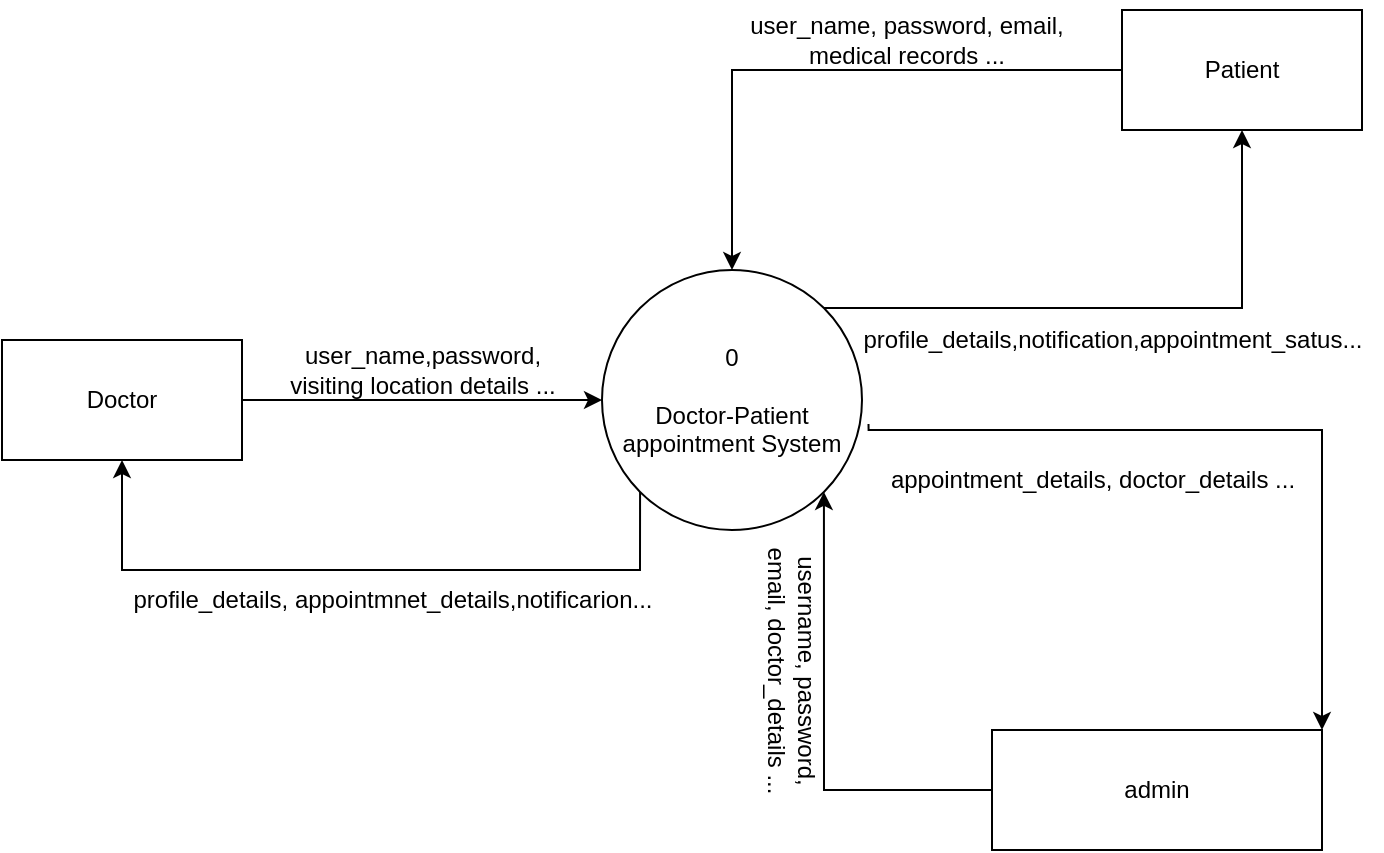 <mxfile version="21.3.7" type="device">
  <diagram name="Page-1" id="8x29HzSiTlGw1b5j0dAZ">
    <mxGraphModel dx="1290" dy="577" grid="1" gridSize="10" guides="1" tooltips="1" connect="1" arrows="1" fold="1" page="1" pageScale="1" pageWidth="850" pageHeight="1100" math="0" shadow="0">
      <root>
        <mxCell id="0" />
        <mxCell id="1" parent="0" />
        <mxCell id="T4wt5HelPMQf2K_JUC1o-5" style="edgeStyle=orthogonalEdgeStyle;rounded=0;orthogonalLoop=1;jettySize=auto;html=1;exitX=0;exitY=1;exitDx=0;exitDy=0;entryX=0.5;entryY=1;entryDx=0;entryDy=0;" parent="1" source="T4wt5HelPMQf2K_JUC1o-1" target="T4wt5HelPMQf2K_JUC1o-2" edge="1">
          <mxGeometry relative="1" as="geometry">
            <Array as="points">
              <mxPoint x="399" y="390" />
              <mxPoint x="140" y="390" />
            </Array>
          </mxGeometry>
        </mxCell>
        <mxCell id="T4wt5HelPMQf2K_JUC1o-10" style="edgeStyle=orthogonalEdgeStyle;rounded=0;orthogonalLoop=1;jettySize=auto;html=1;exitX=1;exitY=0;exitDx=0;exitDy=0;entryX=0.5;entryY=1;entryDx=0;entryDy=0;" parent="1" source="T4wt5HelPMQf2K_JUC1o-1" target="T4wt5HelPMQf2K_JUC1o-7" edge="1">
          <mxGeometry relative="1" as="geometry" />
        </mxCell>
        <mxCell id="T4wt5HelPMQf2K_JUC1o-1" value="0&lt;br&gt;&lt;br&gt;Doctor-Patient appointment System" style="ellipse;whiteSpace=wrap;html=1;aspect=fixed;" parent="1" vertex="1">
          <mxGeometry x="380" y="240" width="130" height="130" as="geometry" />
        </mxCell>
        <mxCell id="T4wt5HelPMQf2K_JUC1o-3" style="edgeStyle=orthogonalEdgeStyle;rounded=0;orthogonalLoop=1;jettySize=auto;html=1;" parent="1" source="T4wt5HelPMQf2K_JUC1o-2" target="T4wt5HelPMQf2K_JUC1o-1" edge="1">
          <mxGeometry relative="1" as="geometry" />
        </mxCell>
        <mxCell id="T4wt5HelPMQf2K_JUC1o-2" value="Doctor" style="rounded=0;whiteSpace=wrap;html=1;" parent="1" vertex="1">
          <mxGeometry x="80" y="275" width="120" height="60" as="geometry" />
        </mxCell>
        <mxCell id="T4wt5HelPMQf2K_JUC1o-4" value="user_name,password, &lt;br&gt;visiting location details ..." style="text;html=1;align=center;verticalAlign=middle;resizable=0;points=[];autosize=1;strokeColor=none;fillColor=none;" parent="1" vertex="1">
          <mxGeometry x="210" y="270" width="160" height="40" as="geometry" />
        </mxCell>
        <mxCell id="T4wt5HelPMQf2K_JUC1o-6" value="profile_details, appointmnet_details,notificarion..." style="text;html=1;align=center;verticalAlign=middle;resizable=0;points=[];autosize=1;strokeColor=none;fillColor=none;" parent="1" vertex="1">
          <mxGeometry x="135" y="390" width="280" height="30" as="geometry" />
        </mxCell>
        <mxCell id="T4wt5HelPMQf2K_JUC1o-8" style="edgeStyle=orthogonalEdgeStyle;rounded=0;orthogonalLoop=1;jettySize=auto;html=1;entryX=0.5;entryY=0;entryDx=0;entryDy=0;" parent="1" source="T4wt5HelPMQf2K_JUC1o-7" target="T4wt5HelPMQf2K_JUC1o-1" edge="1">
          <mxGeometry relative="1" as="geometry" />
        </mxCell>
        <mxCell id="T4wt5HelPMQf2K_JUC1o-7" value="Patient" style="rounded=0;whiteSpace=wrap;html=1;" parent="1" vertex="1">
          <mxGeometry x="640" y="110" width="120" height="60" as="geometry" />
        </mxCell>
        <mxCell id="T4wt5HelPMQf2K_JUC1o-9" value="user_name, password, email,&lt;br&gt;medical records ..." style="text;html=1;align=center;verticalAlign=middle;resizable=0;points=[];autosize=1;strokeColor=none;fillColor=none;" parent="1" vertex="1">
          <mxGeometry x="442" y="105" width="180" height="40" as="geometry" />
        </mxCell>
        <mxCell id="T4wt5HelPMQf2K_JUC1o-11" value="profile_details,notification,appointment_satus..." style="text;html=1;align=center;verticalAlign=middle;resizable=0;points=[];autosize=1;strokeColor=none;fillColor=none;" parent="1" vertex="1">
          <mxGeometry x="500" y="260" width="270" height="30" as="geometry" />
        </mxCell>
        <mxCell id="T4wt5HelPMQf2K_JUC1o-13" style="edgeStyle=orthogonalEdgeStyle;rounded=0;orthogonalLoop=1;jettySize=auto;html=1;entryX=1;entryY=1;entryDx=0;entryDy=0;" parent="1" source="T4wt5HelPMQf2K_JUC1o-12" target="T4wt5HelPMQf2K_JUC1o-1" edge="1">
          <mxGeometry relative="1" as="geometry" />
        </mxCell>
        <mxCell id="T4wt5HelPMQf2K_JUC1o-15" style="edgeStyle=orthogonalEdgeStyle;rounded=0;orthogonalLoop=1;jettySize=auto;html=1;exitX=1.025;exitY=0.592;exitDx=0;exitDy=0;exitPerimeter=0;entryX=1;entryY=0;entryDx=0;entryDy=0;" parent="1" source="T4wt5HelPMQf2K_JUC1o-1" target="T4wt5HelPMQf2K_JUC1o-12" edge="1">
          <mxGeometry relative="1" as="geometry">
            <mxPoint x="670" y="430" as="targetPoint" />
            <Array as="points">
              <mxPoint x="513" y="320" />
              <mxPoint x="740" y="320" />
            </Array>
          </mxGeometry>
        </mxCell>
        <mxCell id="T4wt5HelPMQf2K_JUC1o-12" value="admin" style="rounded=0;whiteSpace=wrap;html=1;" parent="1" vertex="1">
          <mxGeometry x="575" y="470" width="165" height="60" as="geometry" />
        </mxCell>
        <mxCell id="T4wt5HelPMQf2K_JUC1o-14" value="username, password, &lt;br&gt;email, doctor_details ..." style="text;html=1;align=center;verticalAlign=middle;resizable=0;points=[];autosize=1;strokeColor=none;fillColor=none;rotation=90;" parent="1" vertex="1">
          <mxGeometry x="400" y="420" width="150" height="40" as="geometry" />
        </mxCell>
        <mxCell id="T4wt5HelPMQf2K_JUC1o-16" value="appointment_details, doctor_details ..." style="text;html=1;align=center;verticalAlign=middle;resizable=0;points=[];autosize=1;strokeColor=none;fillColor=none;rotation=0;" parent="1" vertex="1">
          <mxGeometry x="510" y="330" width="230" height="30" as="geometry" />
        </mxCell>
      </root>
    </mxGraphModel>
  </diagram>
</mxfile>

